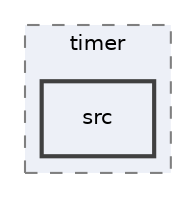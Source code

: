 digraph "libraries/timer/src"
{
 // LATEX_PDF_SIZE
  edge [fontname="Helvetica",fontsize="10",labelfontname="Helvetica",labelfontsize="10"];
  node [fontname="Helvetica",fontsize="10",shape=record];
  compound=true
  subgraph clusterdir_17f99980f100a0916ba452a2d9d52208 {
    graph [ bgcolor="#edf0f7", pencolor="grey50", style="filled,dashed,", label="timer", fontname="Helvetica", fontsize="10", URL="dir_17f99980f100a0916ba452a2d9d52208.html"]
  dir_d4bf237d06307a750a20d61a13629330 [shape=box, label="src", style="filled,bold,", fillcolor="#edf0f7", color="grey25", URL="dir_d4bf237d06307a750a20d61a13629330.html"];
  }
}

